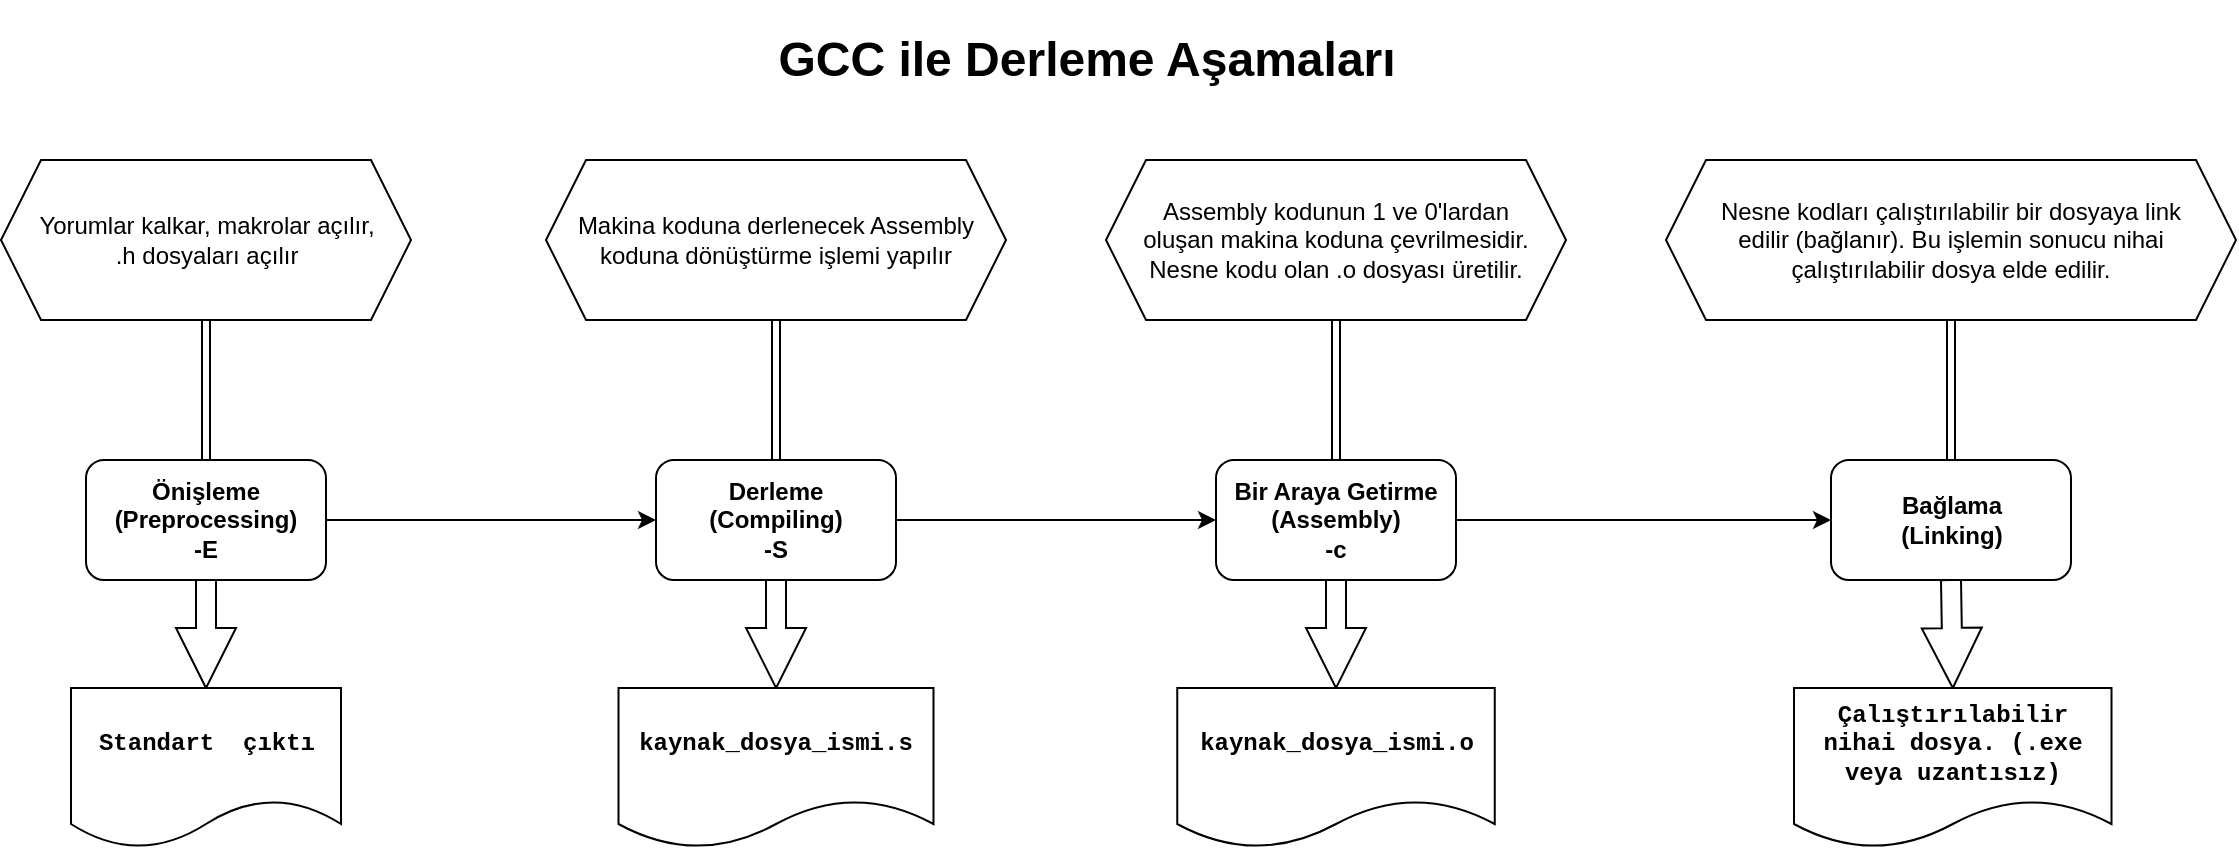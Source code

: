 <mxfile version="16.1.2" type="device"><diagram id="BrjUtguxSp7EIg8Znzqm" name="Sayfa -1"><mxGraphModel dx="1793" dy="759" grid="1" gridSize="10" guides="1" tooltips="1" connect="1" arrows="1" fold="1" page="1" pageScale="1" pageWidth="1169" pageHeight="827" math="0" shadow="0"><root><mxCell id="0"/><mxCell id="1" parent="0"/><mxCell id="1DTgbAfqi6l-TClYI9zG-2" value="GCC ile Derleme Aşamaları" style="text;strokeColor=none;fillColor=none;html=1;fontSize=24;fontStyle=1;verticalAlign=middle;align=center;" vertex="1" parent="1"><mxGeometry x="630" y="30" width="370" height="60" as="geometry"/></mxCell><mxCell id="1DTgbAfqi6l-TClYI9zG-8" value="" style="edgeStyle=orthogonalEdgeStyle;rounded=0;orthogonalLoop=1;jettySize=auto;html=1;" edge="1" parent="1" source="1DTgbAfqi6l-TClYI9zG-3" target="1DTgbAfqi6l-TClYI9zG-4"><mxGeometry relative="1" as="geometry"/></mxCell><mxCell id="1DTgbAfqi6l-TClYI9zG-25" value="" style="edgeStyle=orthogonalEdgeStyle;shape=arrow;rounded=0;orthogonalLoop=1;jettySize=auto;html=1;fontFamily=Courier New;" edge="1" parent="1" source="1DTgbAfqi6l-TClYI9zG-3" target="1DTgbAfqi6l-TClYI9zG-20"><mxGeometry relative="1" as="geometry"/></mxCell><mxCell id="1DTgbAfqi6l-TClYI9zG-3" value="Önişleme (Preprocessing)&lt;br&gt;-E" style="rounded=1;whiteSpace=wrap;html=1;fontStyle=1;verticalAlign=middle;labelBackgroundColor=none;labelBorderColor=none;" vertex="1" parent="1"><mxGeometry x="315" y="260" width="120" height="60" as="geometry"/></mxCell><mxCell id="1DTgbAfqi6l-TClYI9zG-9" value="" style="edgeStyle=orthogonalEdgeStyle;rounded=0;orthogonalLoop=1;jettySize=auto;html=1;" edge="1" parent="1" source="1DTgbAfqi6l-TClYI9zG-4" target="1DTgbAfqi6l-TClYI9zG-5"><mxGeometry relative="1" as="geometry"/></mxCell><mxCell id="1DTgbAfqi6l-TClYI9zG-26" value="" style="edgeStyle=orthogonalEdgeStyle;shape=arrow;rounded=0;orthogonalLoop=1;jettySize=auto;html=1;fontFamily=Courier New;" edge="1" parent="1" source="1DTgbAfqi6l-TClYI9zG-4" target="1DTgbAfqi6l-TClYI9zG-21"><mxGeometry relative="1" as="geometry"/></mxCell><mxCell id="1DTgbAfqi6l-TClYI9zG-4" value="Derleme&lt;br&gt;(Compiling)&lt;br&gt;-S" style="rounded=1;whiteSpace=wrap;html=1;fontStyle=1;verticalAlign=middle;labelBackgroundColor=none;labelBorderColor=none;" vertex="1" parent="1"><mxGeometry x="600" y="260" width="120" height="60" as="geometry"/></mxCell><mxCell id="1DTgbAfqi6l-TClYI9zG-10" value="" style="edgeStyle=orthogonalEdgeStyle;rounded=0;orthogonalLoop=1;jettySize=auto;html=1;" edge="1" parent="1" source="1DTgbAfqi6l-TClYI9zG-5" target="1DTgbAfqi6l-TClYI9zG-7"><mxGeometry relative="1" as="geometry"/></mxCell><mxCell id="1DTgbAfqi6l-TClYI9zG-27" value="" style="edgeStyle=orthogonalEdgeStyle;shape=arrow;rounded=0;orthogonalLoop=1;jettySize=auto;html=1;fontFamily=Courier New;" edge="1" parent="1" source="1DTgbAfqi6l-TClYI9zG-5" target="1DTgbAfqi6l-TClYI9zG-22"><mxGeometry relative="1" as="geometry"/></mxCell><mxCell id="1DTgbAfqi6l-TClYI9zG-5" value="Bir Araya Getirme&lt;br&gt;(Assembly)&lt;br&gt;-c" style="rounded=1;whiteSpace=wrap;html=1;fontStyle=1;verticalAlign=middle;labelBackgroundColor=none;labelBorderColor=none;" vertex="1" parent="1"><mxGeometry x="880" y="260" width="120" height="60" as="geometry"/></mxCell><mxCell id="1DTgbAfqi6l-TClYI9zG-28" value="" style="edgeStyle=orthogonalEdgeStyle;shape=arrow;rounded=0;orthogonalLoop=1;jettySize=auto;html=1;fontFamily=Courier New;" edge="1" parent="1" source="1DTgbAfqi6l-TClYI9zG-7" target="1DTgbAfqi6l-TClYI9zG-24"><mxGeometry relative="1" as="geometry"/></mxCell><mxCell id="1DTgbAfqi6l-TClYI9zG-7" value="Bağlama&lt;br&gt;(Linking)" style="rounded=1;whiteSpace=wrap;html=1;fontStyle=1;verticalAlign=middle;labelBackgroundColor=none;labelBorderColor=none;" vertex="1" parent="1"><mxGeometry x="1187.5" y="260" width="120" height="60" as="geometry"/></mxCell><mxCell id="1DTgbAfqi6l-TClYI9zG-15" value="" style="edgeStyle=orthogonalEdgeStyle;rounded=0;orthogonalLoop=1;jettySize=auto;html=1;shape=link;" edge="1" parent="1" source="1DTgbAfqi6l-TClYI9zG-11" target="1DTgbAfqi6l-TClYI9zG-3"><mxGeometry relative="1" as="geometry"/></mxCell><mxCell id="1DTgbAfqi6l-TClYI9zG-11" value="Yorumlar kalkar, makrolar açılır, .h dosyaları açılır" style="shape=hexagon;perimeter=hexagonPerimeter2;whiteSpace=wrap;html=1;fixedSize=1;spacing=15;" vertex="1" parent="1"><mxGeometry x="272.5" y="110" width="205" height="80" as="geometry"/></mxCell><mxCell id="1DTgbAfqi6l-TClYI9zG-16" value="" style="edgeStyle=orthogonalEdgeStyle;rounded=0;orthogonalLoop=1;jettySize=auto;html=1;shape=link;" edge="1" parent="1" source="1DTgbAfqi6l-TClYI9zG-12" target="1DTgbAfqi6l-TClYI9zG-4"><mxGeometry relative="1" as="geometry"/></mxCell><mxCell id="1DTgbAfqi6l-TClYI9zG-12" value="Makina koduna derlenecek Assembly koduna dönüştürme işlemi yapılır" style="shape=hexagon;perimeter=hexagonPerimeter2;whiteSpace=wrap;html=1;fixedSize=1;spacing=15;" vertex="1" parent="1"><mxGeometry x="545" y="110" width="230" height="80" as="geometry"/></mxCell><mxCell id="1DTgbAfqi6l-TClYI9zG-17" value="" style="edgeStyle=orthogonalEdgeStyle;rounded=0;orthogonalLoop=1;jettySize=auto;html=1;shape=link;" edge="1" parent="1" source="1DTgbAfqi6l-TClYI9zG-13" target="1DTgbAfqi6l-TClYI9zG-5"><mxGeometry relative="1" as="geometry"/></mxCell><mxCell id="1DTgbAfqi6l-TClYI9zG-13" value="Assembly kodunun 1 ve 0'lardan oluşan makina koduna çevrilmesidir. Nesne kodu olan .o dosyası üretilir." style="shape=hexagon;perimeter=hexagonPerimeter2;whiteSpace=wrap;html=1;fixedSize=1;spacing=15;" vertex="1" parent="1"><mxGeometry x="825" y="110" width="230" height="80" as="geometry"/></mxCell><mxCell id="1DTgbAfqi6l-TClYI9zG-18" value="" style="edgeStyle=orthogonalEdgeStyle;rounded=0;orthogonalLoop=1;jettySize=auto;html=1;shape=link;" edge="1" parent="1" source="1DTgbAfqi6l-TClYI9zG-14" target="1DTgbAfqi6l-TClYI9zG-7"><mxGeometry relative="1" as="geometry"/></mxCell><mxCell id="1DTgbAfqi6l-TClYI9zG-14" value="Nesne kodları çalıştırılabilir bir dosyaya link edilir (bağlanır). Bu işlemin sonucu nihai çalıştırılabilir dosya elde edilir." style="shape=hexagon;perimeter=hexagonPerimeter2;whiteSpace=wrap;html=1;fixedSize=1;spacing=15;" vertex="1" parent="1"><mxGeometry x="1105" y="110" width="285" height="80" as="geometry"/></mxCell><mxCell id="1DTgbAfqi6l-TClYI9zG-20" value="Standart&amp;nbsp; çıktı" style="shape=document;whiteSpace=wrap;html=1;boundedLbl=1;fontStyle=1;fontFamily=Courier New;" vertex="1" parent="1"><mxGeometry x="307.5" y="374" width="135" height="80" as="geometry"/></mxCell><mxCell id="1DTgbAfqi6l-TClYI9zG-21" value="kaynak_dosya_ismi.s" style="shape=document;whiteSpace=wrap;html=1;boundedLbl=1;fontStyle=1;fontFamily=Courier New;" vertex="1" parent="1"><mxGeometry x="581.25" y="374" width="157.5" height="80" as="geometry"/></mxCell><mxCell id="1DTgbAfqi6l-TClYI9zG-22" value="kaynak_dosya_ismi.o" style="shape=document;whiteSpace=wrap;html=1;boundedLbl=1;fontStyle=1;fontFamily=Courier New;" vertex="1" parent="1"><mxGeometry x="860.63" y="374" width="158.75" height="80" as="geometry"/></mxCell><mxCell id="1DTgbAfqi6l-TClYI9zG-24" value="Çalıştırılabilir nihai dosya. (.exe veya uzantısız)" style="shape=document;whiteSpace=wrap;html=1;boundedLbl=1;fontStyle=1;fontFamily=Courier New;" vertex="1" parent="1"><mxGeometry x="1169" y="374" width="158.75" height="80" as="geometry"/></mxCell></root></mxGraphModel></diagram></mxfile>